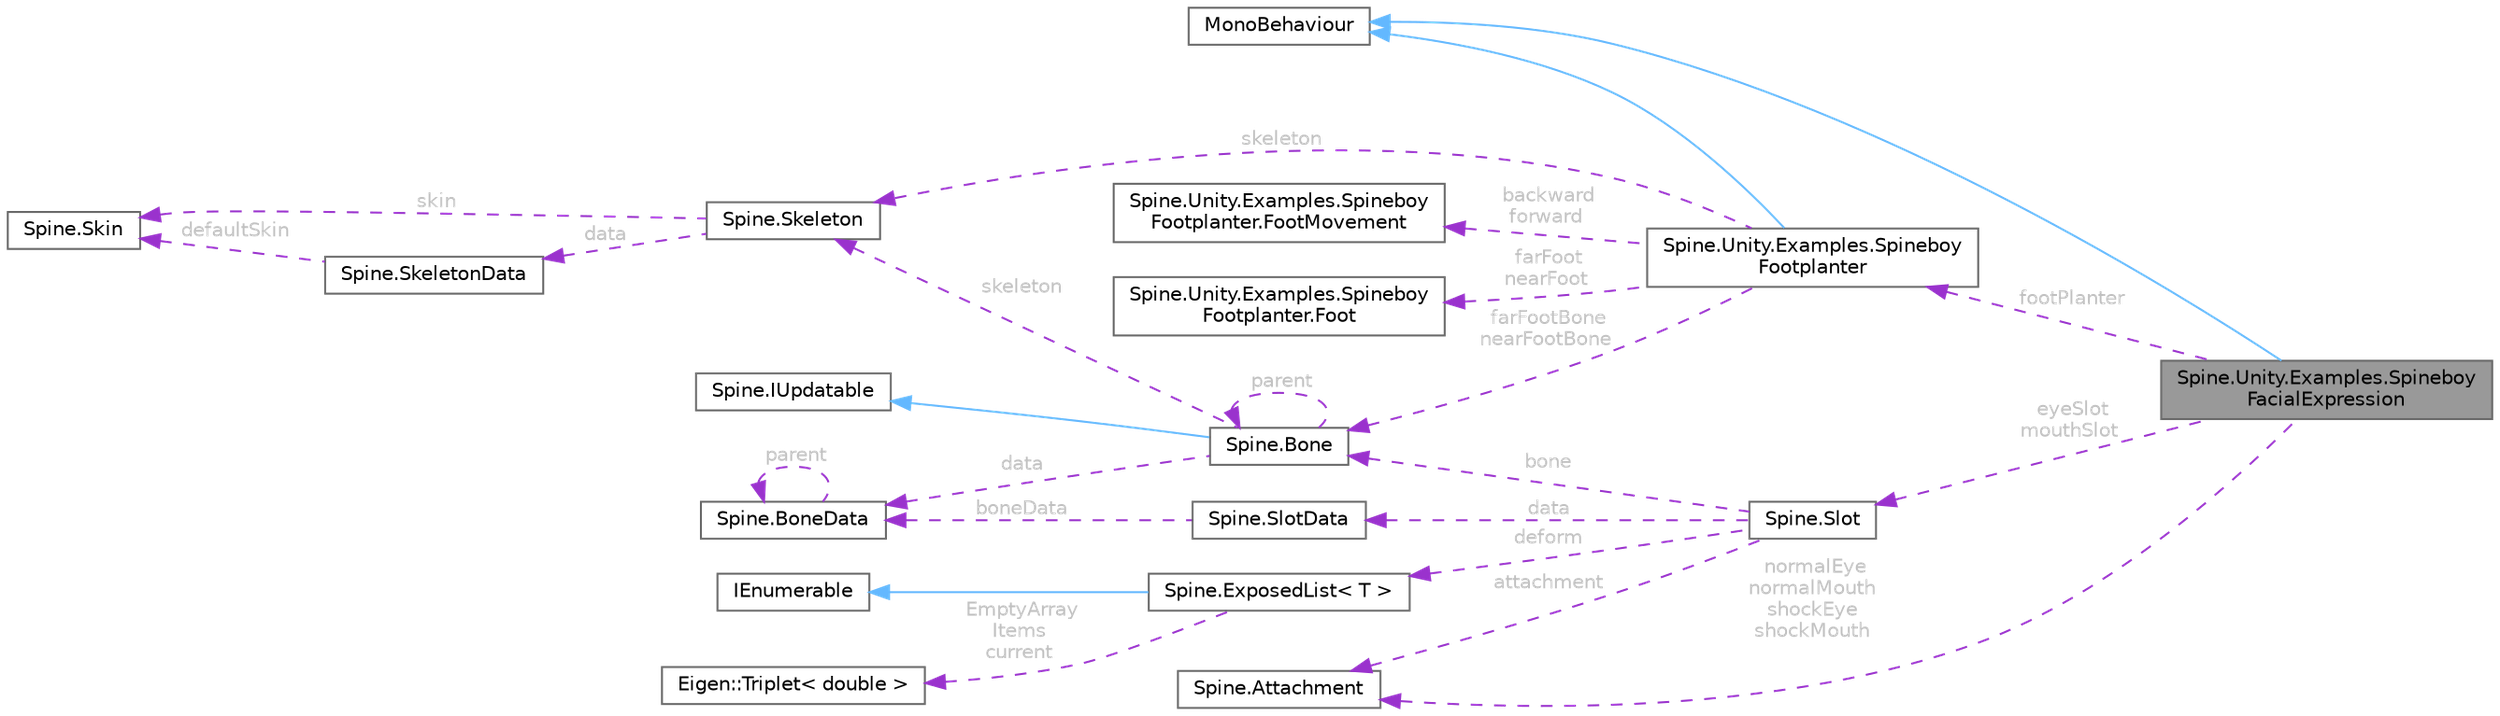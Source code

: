 digraph "Spine.Unity.Examples.SpineboyFacialExpression"
{
 // LATEX_PDF_SIZE
  bgcolor="transparent";
  edge [fontname=Helvetica,fontsize=10,labelfontname=Helvetica,labelfontsize=10];
  node [fontname=Helvetica,fontsize=10,shape=box,height=0.2,width=0.4];
  rankdir="LR";
  Node1 [id="Node000001",label="Spine.Unity.Examples.Spineboy\lFacialExpression",height=0.2,width=0.4,color="gray40", fillcolor="grey60", style="filled", fontcolor="black",tooltip=" "];
  Node2 -> Node1 [id="edge1_Node000001_Node000002",dir="back",color="steelblue1",style="solid",tooltip=" "];
  Node2 [id="Node000002",label="MonoBehaviour",height=0.2,width=0.4,color="gray40", fillcolor="white", style="filled",tooltip=" "];
  Node3 -> Node1 [id="edge2_Node000001_Node000003",dir="back",color="darkorchid3",style="dashed",tooltip=" ",label=" footPlanter",fontcolor="grey" ];
  Node3 [id="Node000003",label="Spine.Unity.Examples.Spineboy\lFootplanter",height=0.2,width=0.4,color="gray40", fillcolor="white", style="filled",URL="$class_spine_1_1_unity_1_1_examples_1_1_spineboy_footplanter.html",tooltip=" "];
  Node2 -> Node3 [id="edge3_Node000003_Node000002",dir="back",color="steelblue1",style="solid",tooltip=" "];
  Node4 -> Node3 [id="edge4_Node000003_Node000004",dir="back",color="darkorchid3",style="dashed",tooltip=" ",label=" backward\nforward",fontcolor="grey" ];
  Node4 [id="Node000004",label="Spine.Unity.Examples.Spineboy\lFootplanter.FootMovement",height=0.2,width=0.4,color="gray40", fillcolor="white", style="filled",URL="$class_spine_1_1_unity_1_1_examples_1_1_spineboy_footplanter_1_1_foot_movement.html",tooltip=" "];
  Node5 -> Node3 [id="edge5_Node000003_Node000005",dir="back",color="darkorchid3",style="dashed",tooltip=" ",label=" farFoot\nnearFoot",fontcolor="grey" ];
  Node5 [id="Node000005",label="Spine.Unity.Examples.Spineboy\lFootplanter.Foot",height=0.2,width=0.4,color="gray40", fillcolor="white", style="filled",URL="$class_spine_1_1_unity_1_1_examples_1_1_spineboy_footplanter_1_1_foot.html",tooltip=" "];
  Node6 -> Node3 [id="edge6_Node000003_Node000006",dir="back",color="darkorchid3",style="dashed",tooltip=" ",label=" skeleton",fontcolor="grey" ];
  Node6 [id="Node000006",label="Spine.Skeleton",height=0.2,width=0.4,color="gray40", fillcolor="white", style="filled",URL="$class_spine_1_1_skeleton.html",tooltip=" "];
  Node7 -> Node6 [id="edge7_Node000006_Node000007",dir="back",color="darkorchid3",style="dashed",tooltip=" ",label=" data",fontcolor="grey" ];
  Node7 [id="Node000007",label="Spine.SkeletonData",height=0.2,width=0.4,color="gray40", fillcolor="white", style="filled",URL="$class_spine_1_1_skeleton_data.html",tooltip="Stores the setup pose and all of the stateless data for a skeleton."];
  Node8 -> Node7 [id="edge8_Node000007_Node000008",dir="back",color="darkorchid3",style="dashed",tooltip=" ",label=" defaultSkin",fontcolor="grey" ];
  Node8 [id="Node000008",label="Spine.Skin",height=0.2,width=0.4,color="gray40", fillcolor="white", style="filled",URL="$class_spine_1_1_skin.html",tooltip="Stores attachments by slot index and attachment name."];
  Node8 -> Node6 [id="edge9_Node000006_Node000008",dir="back",color="darkorchid3",style="dashed",tooltip=" ",label=" skin",fontcolor="grey" ];
  Node9 -> Node3 [id="edge10_Node000003_Node000009",dir="back",color="darkorchid3",style="dashed",tooltip=" ",label=" farFootBone\nnearFootBone",fontcolor="grey" ];
  Node9 [id="Node000009",label="Spine.Bone",height=0.2,width=0.4,color="gray40", fillcolor="white", style="filled",URL="$class_spine_1_1_bone.html",tooltip="Stores a bone's current pose."];
  Node10 -> Node9 [id="edge11_Node000009_Node000010",dir="back",color="steelblue1",style="solid",tooltip=" "];
  Node10 [id="Node000010",label="Spine.IUpdatable",height=0.2,width=0.4,color="gray40", fillcolor="white", style="filled",URL="$interface_spine_1_1_i_updatable.html",tooltip="The interface for items updated by Skeleton.UpdateWorldTransform(Physics)."];
  Node11 -> Node9 [id="edge12_Node000009_Node000011",dir="back",color="darkorchid3",style="dashed",tooltip=" ",label=" data",fontcolor="grey" ];
  Node11 [id="Node000011",label="Spine.BoneData",height=0.2,width=0.4,color="gray40", fillcolor="white", style="filled",URL="$class_spine_1_1_bone_data.html",tooltip=" "];
  Node11 -> Node11 [id="edge13_Node000011_Node000011",dir="back",color="darkorchid3",style="dashed",tooltip=" ",label=" parent",fontcolor="grey" ];
  Node6 -> Node9 [id="edge14_Node000009_Node000006",dir="back",color="darkorchid3",style="dashed",tooltip=" ",label=" skeleton",fontcolor="grey" ];
  Node9 -> Node9 [id="edge15_Node000009_Node000009",dir="back",color="darkorchid3",style="dashed",tooltip=" ",label=" parent",fontcolor="grey" ];
  Node12 -> Node1 [id="edge16_Node000001_Node000012",dir="back",color="darkorchid3",style="dashed",tooltip=" ",label=" eyeSlot\nmouthSlot",fontcolor="grey" ];
  Node12 [id="Node000012",label="Spine.Slot",height=0.2,width=0.4,color="gray40", fillcolor="white", style="filled",URL="$class_spine_1_1_slot.html",tooltip="Stores a slot's current pose. Slots organize attachments for Skeleton.DrawOrder purposes and provide ..."];
  Node13 -> Node12 [id="edge17_Node000012_Node000013",dir="back",color="darkorchid3",style="dashed",tooltip=" ",label=" data",fontcolor="grey" ];
  Node13 [id="Node000013",label="Spine.SlotData",height=0.2,width=0.4,color="gray40", fillcolor="white", style="filled",URL="$class_spine_1_1_slot_data.html",tooltip=" "];
  Node11 -> Node13 [id="edge18_Node000013_Node000011",dir="back",color="darkorchid3",style="dashed",tooltip=" ",label=" boneData",fontcolor="grey" ];
  Node9 -> Node12 [id="edge19_Node000012_Node000009",dir="back",color="darkorchid3",style="dashed",tooltip=" ",label=" bone",fontcolor="grey" ];
  Node14 -> Node12 [id="edge20_Node000012_Node000014",dir="back",color="darkorchid3",style="dashed",tooltip=" ",label=" attachment",fontcolor="grey" ];
  Node14 [id="Node000014",label="Spine.Attachment",height=0.2,width=0.4,color="gray40", fillcolor="white", style="filled",URL="$class_spine_1_1_attachment.html",tooltip="The base class for all attachments."];
  Node15 -> Node12 [id="edge21_Node000012_Node000015",dir="back",color="darkorchid3",style="dashed",tooltip=" ",label=" deform",fontcolor="grey" ];
  Node15 [id="Node000015",label="Spine.ExposedList\< T \>",height=0.2,width=0.4,color="gray40", fillcolor="white", style="filled",URL="$class_spine_1_1_exposed_list-1-g.html",tooltip=" "];
  Node16 -> Node15 [id="edge22_Node000015_Node000016",dir="back",color="steelblue1",style="solid",tooltip=" "];
  Node16 [id="Node000016",label="IEnumerable",height=0.2,width=0.4,color="gray40", fillcolor="white", style="filled",tooltip=" "];
  Node17 -> Node15 [id="edge23_Node000015_Node000017",dir="back",color="darkorchid3",style="dashed",tooltip=" ",label=" EmptyArray\nItems\ncurrent",fontcolor="grey" ];
  Node17 [id="Node000017",label="Eigen::Triplet\< double \>",height=0.2,width=0.4,color="gray40", fillcolor="white", style="filled",URL="$class_eigen_1_1_triplet.html",tooltip=" "];
  Node14 -> Node1 [id="edge24_Node000001_Node000014",dir="back",color="darkorchid3",style="dashed",tooltip=" ",label=" normalEye\nnormalMouth\nshockEye\nshockMouth",fontcolor="grey" ];
}
